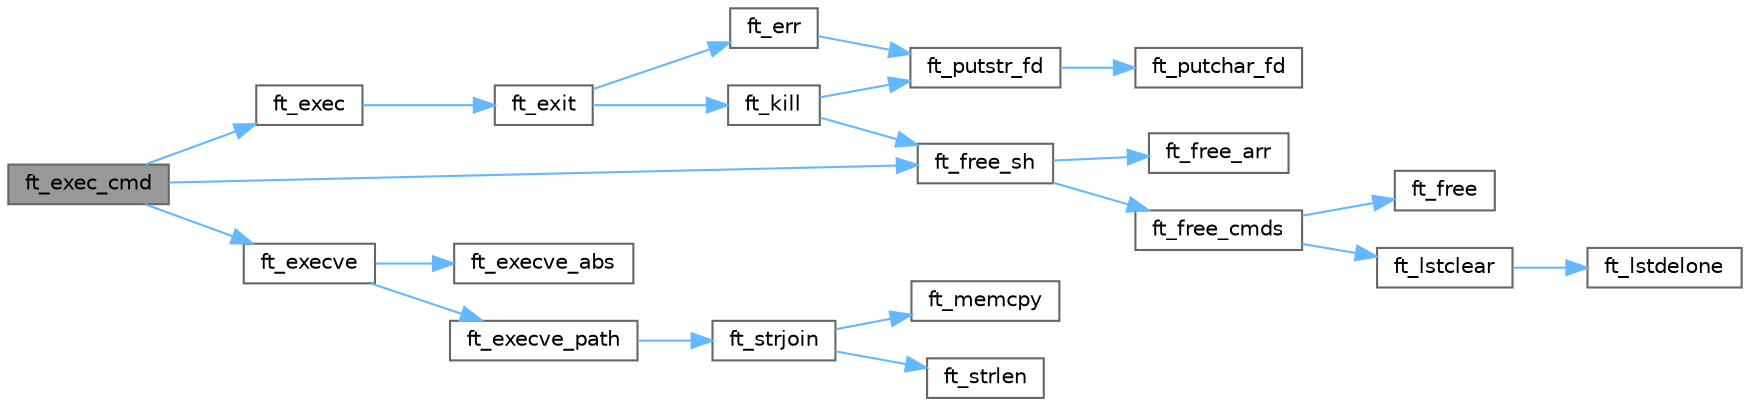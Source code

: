 digraph "ft_exec_cmd"
{
 // LATEX_PDF_SIZE
  bgcolor="transparent";
  edge [fontname=Helvetica,fontsize=10,labelfontname=Helvetica,labelfontsize=10];
  node [fontname=Helvetica,fontsize=10,shape=box,height=0.2,width=0.4];
  rankdir="LR";
  Node1 [id="Node000001",label="ft_exec_cmd",height=0.2,width=0.4,color="gray40", fillcolor="grey60", style="filled", fontcolor="black",tooltip="Execute a command."];
  Node1 -> Node2 [id="edge1_Node000001_Node000002",color="steelblue1",style="solid",tooltip=" "];
  Node2 [id="Node000002",label="ft_exec",height=0.2,width=0.4,color="grey40", fillcolor="white", style="filled",URL="$group__execute.html#gad3b39cfb9b09c488770e364d1e388c20",tooltip="Execute one builtin command."];
  Node2 -> Node3 [id="edge2_Node000002_Node000003",color="steelblue1",style="solid",tooltip=" "];
  Node3 [id="Node000003",label="ft_exit",height=0.2,width=0.4,color="grey40", fillcolor="white", style="filled",URL="$group__exit.html#ga241707b4d3106b7ee76048b8c8198617",tooltip="exit built-in"];
  Node3 -> Node4 [id="edge3_Node000003_Node000004",color="steelblue1",style="solid",tooltip=" "];
  Node4 [id="Node000004",label="ft_err",height=0.2,width=0.4,color="grey40", fillcolor="white", style="filled",URL="$group__error.html#gac47de99d45d512bc26c9d02d999b2ae8",tooltip="Error printing."];
  Node4 -> Node5 [id="edge4_Node000004_Node000005",color="steelblue1",style="solid",tooltip=" "];
  Node5 [id="Node000005",label="ft_putstr_fd",height=0.2,width=0.4,color="grey40", fillcolor="white", style="filled",URL="$ft__putstr__fd_8c.html#a00b0638f31a75c7a30f77f33888bfb73",tooltip=" "];
  Node5 -> Node6 [id="edge5_Node000005_Node000006",color="steelblue1",style="solid",tooltip=" "];
  Node6 [id="Node000006",label="ft_putchar_fd",height=0.2,width=0.4,color="grey40", fillcolor="white", style="filled",URL="$ft__putchar__fd_8c.html#a03ef80b25dc4a521379fa92ad97bad21",tooltip=" "];
  Node3 -> Node7 [id="edge6_Node000003_Node000007",color="steelblue1",style="solid",tooltip=" "];
  Node7 [id="Node000007",label="ft_kill",height=0.2,width=0.4,color="grey40", fillcolor="white", style="filled",URL="$group__exit.html#ga7f0869877566363c4940d95371ccdb9a",tooltip="exit built-in"];
  Node7 -> Node8 [id="edge7_Node000007_Node000008",color="steelblue1",style="solid",tooltip=" "];
  Node8 [id="Node000008",label="ft_free_sh",height=0.2,width=0.4,color="grey40", fillcolor="white", style="filled",URL="$group__free.html#ga34be19ddf8f6cad72f9d23ffc1a622e2",tooltip="Handles freeing memory."];
  Node8 -> Node9 [id="edge8_Node000008_Node000009",color="steelblue1",style="solid",tooltip=" "];
  Node9 [id="Node000009",label="ft_free_arr",height=0.2,width=0.4,color="grey40", fillcolor="white", style="filled",URL="$group__free.html#gafbde791271df7b9cef099f5a2df640c1",tooltip=" "];
  Node8 -> Node10 [id="edge9_Node000008_Node000010",color="steelblue1",style="solid",tooltip=" "];
  Node10 [id="Node000010",label="ft_free_cmds",height=0.2,width=0.4,color="grey40", fillcolor="white", style="filled",URL="$group__free.html#gaaefd9a2b2e8298ba86dcfae92e927153",tooltip=" "];
  Node10 -> Node11 [id="edge10_Node000010_Node000011",color="steelblue1",style="solid",tooltip=" "];
  Node11 [id="Node000011",label="ft_free",height=0.2,width=0.4,color="grey40", fillcolor="white", style="filled",URL="$ft__free_8c.html#aa1fa5092f17c4da4ee3f45bd33f44250",tooltip="Free a pointer and set it to NULL."];
  Node10 -> Node12 [id="edge11_Node000010_Node000012",color="steelblue1",style="solid",tooltip=" "];
  Node12 [id="Node000012",label="ft_lstclear",height=0.2,width=0.4,color="grey40", fillcolor="white", style="filled",URL="$ft__lstclear_8c.html#a6e900cfaea2857bbf490f3105e38da93",tooltip=" "];
  Node12 -> Node13 [id="edge12_Node000012_Node000013",color="steelblue1",style="solid",tooltip=" "];
  Node13 [id="Node000013",label="ft_lstdelone",height=0.2,width=0.4,color="grey40", fillcolor="white", style="filled",URL="$ft__lstdelone_8c.html#a5a9f8525fb79e5334890c0aaebc82f69",tooltip=" "];
  Node7 -> Node5 [id="edge13_Node000007_Node000005",color="steelblue1",style="solid",tooltip=" "];
  Node1 -> Node14 [id="edge14_Node000001_Node000014",color="steelblue1",style="solid",tooltip=" "];
  Node14 [id="Node000014",label="ft_execve",height=0.2,width=0.4,color="grey40", fillcolor="white", style="filled",URL="$group__ft__execve.html#ga242b916dae65dcb991f9e32744c7e8c0",tooltip="Execute command with execve w/ absolute or relative path."];
  Node14 -> Node15 [id="edge15_Node000014_Node000015",color="steelblue1",style="solid",tooltip=" "];
  Node15 [id="Node000015",label="ft_execve_abs",height=0.2,width=0.4,color="grey40", fillcolor="white", style="filled",URL="$group__ft__execve.html#gac8df82ac4695f5c0ae389f209d76d49b",tooltip="Execute command with absolute path."];
  Node14 -> Node16 [id="edge16_Node000014_Node000016",color="steelblue1",style="solid",tooltip=" "];
  Node16 [id="Node000016",label="ft_execve_path",height=0.2,width=0.4,color="grey40", fillcolor="white", style="filled",URL="$group__ft__execve.html#ga36f090ffe8c897f5eda4a5a517318286",tooltip="Execute command with relative path."];
  Node16 -> Node17 [id="edge17_Node000016_Node000017",color="steelblue1",style="solid",tooltip=" "];
  Node17 [id="Node000017",label="ft_strjoin",height=0.2,width=0.4,color="grey40", fillcolor="white", style="filled",URL="$ft__strjoin_8c.html#a91e6e3e428bcc9f2291b700e1829b82b",tooltip=" "];
  Node17 -> Node18 [id="edge18_Node000017_Node000018",color="steelblue1",style="solid",tooltip=" "];
  Node18 [id="Node000018",label="ft_memcpy",height=0.2,width=0.4,color="grey40", fillcolor="white", style="filled",URL="$ft__memcpy_8c.html#a41a6f05af30cf85ff63a08e383826322",tooltip=" "];
  Node17 -> Node19 [id="edge19_Node000017_Node000019",color="steelblue1",style="solid",tooltip=" "];
  Node19 [id="Node000019",label="ft_strlen",height=0.2,width=0.4,color="grey40", fillcolor="white", style="filled",URL="$ft__strlen_8c.html#abbb8c6c4ed85d892e7f1509f65f5768a",tooltip=" "];
  Node1 -> Node8 [id="edge20_Node000001_Node000008",color="steelblue1",style="solid",tooltip=" "];
}
